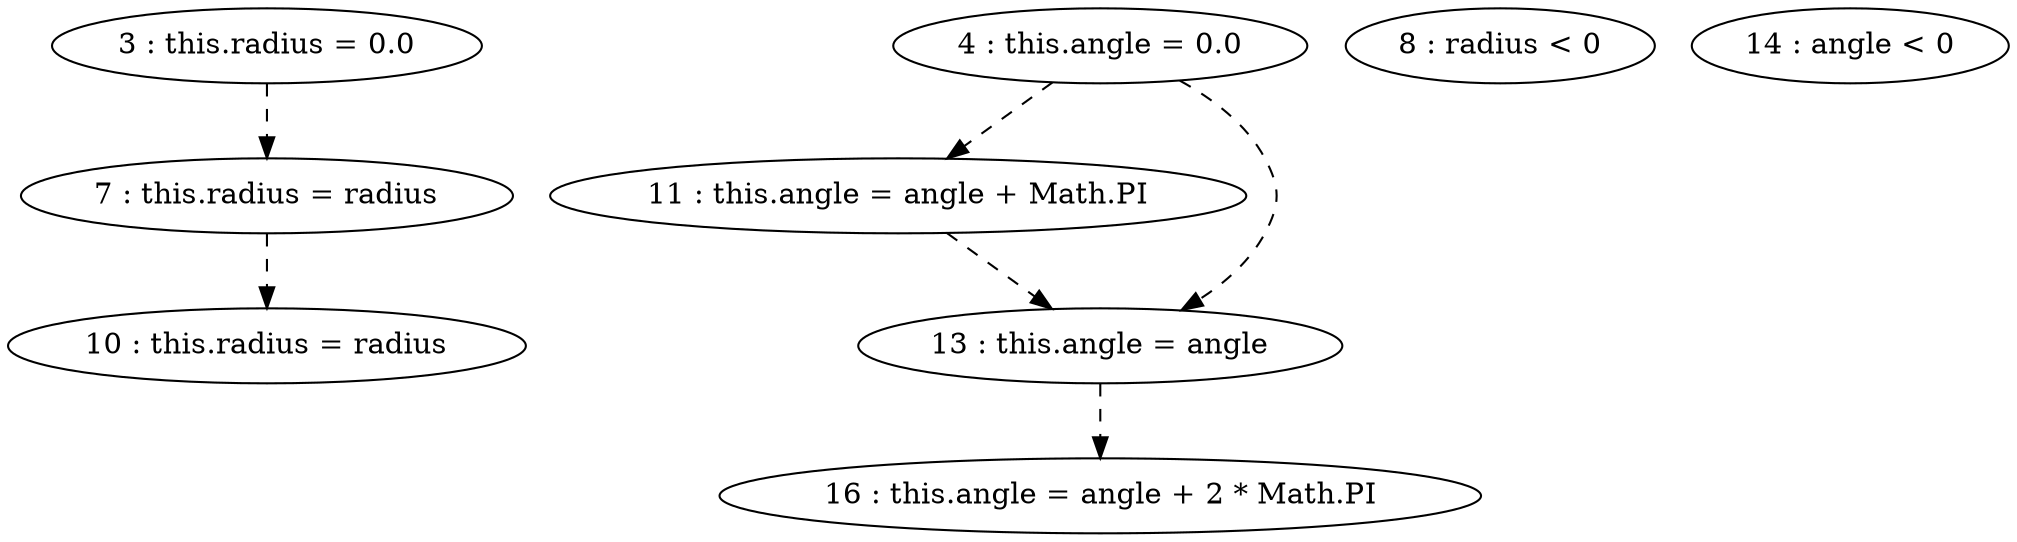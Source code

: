 digraph G {
"3 : this.radius = 0.0"
"3 : this.radius = 0.0" -> "7 : this.radius = radius" [style=dashed]
"4 : this.angle = 0.0"
"4 : this.angle = 0.0" -> "11 : this.angle = angle + Math.PI" [style=dashed]
"4 : this.angle = 0.0" -> "13 : this.angle = angle" [style=dashed]
"7 : this.radius = radius"
"7 : this.radius = radius" -> "10 : this.radius = radius" [style=dashed]
"8 : radius < 0"
"10 : this.radius = radius"
"11 : this.angle = angle + Math.PI"
"11 : this.angle = angle + Math.PI" -> "13 : this.angle = angle" [style=dashed]
"13 : this.angle = angle"
"13 : this.angle = angle" -> "16 : this.angle = angle + 2 * Math.PI" [style=dashed]
"14 : angle < 0"
"16 : this.angle = angle + 2 * Math.PI"
}